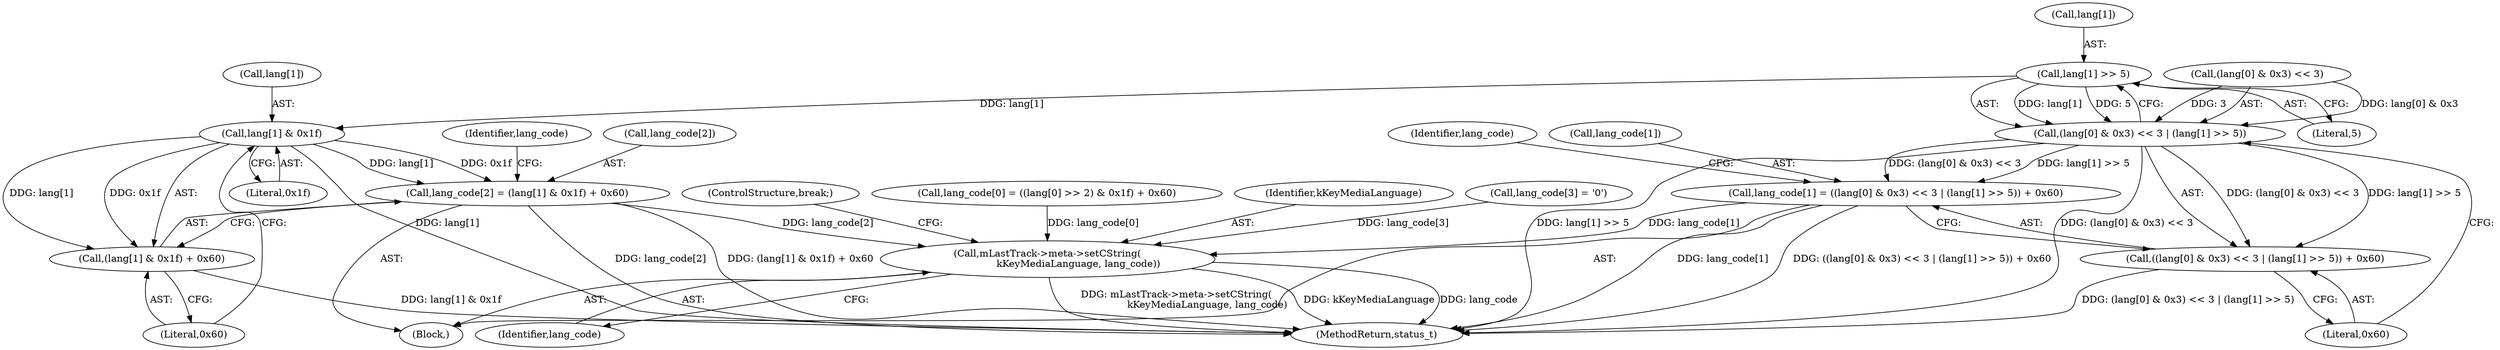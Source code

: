 digraph "0_Android_2674a7218eaa3c87f2ee26d26da5b9170e10f859@array" {
"1001341" [label="(Call,lang[1] >> 5)"];
"1001333" [label="(Call,(lang[0] & 0x3) << 3 | (lang[1] >> 5))"];
"1001328" [label="(Call,lang_code[1] = ((lang[0] & 0x3) << 3 | (lang[1] >> 5)) + 0x60)"];
"1001363" [label="(Call,mLastTrack->meta->setCString(\n                    kKeyMediaLanguage, lang_code))"];
"1001332" [label="(Call,((lang[0] & 0x3) << 3 | (lang[1] >> 5)) + 0x60)"];
"1001352" [label="(Call,lang[1] & 0x1f)"];
"1001347" [label="(Call,lang_code[2] = (lang[1] & 0x1f) + 0x60)"];
"1001351" [label="(Call,(lang[1] & 0x1f) + 0x60)"];
"1001357" [label="(Literal,0x60)"];
"1001348" [label="(Call,lang_code[2])"];
"1001332" [label="(Call,((lang[0] & 0x3) << 3 | (lang[1] >> 5)) + 0x60)"];
"1002927" [label="(MethodReturn,status_t)"];
"1001329" [label="(Call,lang_code[1])"];
"1001351" [label="(Call,(lang[1] & 0x1f) + 0x60)"];
"1001356" [label="(Literal,0x1f)"];
"1001358" [label="(Call,lang_code[3] = '\0')"];
"1001366" [label="(ControlStructure,break;)"];
"1001105" [label="(Block,)"];
"1001328" [label="(Call,lang_code[1] = ((lang[0] & 0x3) << 3 | (lang[1] >> 5)) + 0x60)"];
"1001345" [label="(Literal,5)"];
"1001333" [label="(Call,(lang[0] & 0x3) << 3 | (lang[1] >> 5))"];
"1001341" [label="(Call,lang[1] >> 5)"];
"1001334" [label="(Call,(lang[0] & 0x3) << 3)"];
"1001365" [label="(Identifier,lang_code)"];
"1001352" [label="(Call,lang[1] & 0x1f)"];
"1001360" [label="(Identifier,lang_code)"];
"1001315" [label="(Call,lang_code[0] = ((lang[0] >> 2) & 0x1f) + 0x60)"];
"1001364" [label="(Identifier,kKeyMediaLanguage)"];
"1001346" [label="(Literal,0x60)"];
"1001342" [label="(Call,lang[1])"];
"1001353" [label="(Call,lang[1])"];
"1001349" [label="(Identifier,lang_code)"];
"1001347" [label="(Call,lang_code[2] = (lang[1] & 0x1f) + 0x60)"];
"1001363" [label="(Call,mLastTrack->meta->setCString(\n                    kKeyMediaLanguage, lang_code))"];
"1001341" -> "1001333"  [label="AST: "];
"1001341" -> "1001345"  [label="CFG: "];
"1001342" -> "1001341"  [label="AST: "];
"1001345" -> "1001341"  [label="AST: "];
"1001333" -> "1001341"  [label="CFG: "];
"1001341" -> "1001333"  [label="DDG: lang[1]"];
"1001341" -> "1001333"  [label="DDG: 5"];
"1001341" -> "1001352"  [label="DDG: lang[1]"];
"1001333" -> "1001332"  [label="AST: "];
"1001334" -> "1001333"  [label="AST: "];
"1001346" -> "1001333"  [label="CFG: "];
"1001333" -> "1002927"  [label="DDG: lang[1] >> 5"];
"1001333" -> "1002927"  [label="DDG: (lang[0] & 0x3) << 3"];
"1001333" -> "1001328"  [label="DDG: (lang[0] & 0x3) << 3"];
"1001333" -> "1001328"  [label="DDG: lang[1] >> 5"];
"1001333" -> "1001332"  [label="DDG: (lang[0] & 0x3) << 3"];
"1001333" -> "1001332"  [label="DDG: lang[1] >> 5"];
"1001334" -> "1001333"  [label="DDG: lang[0] & 0x3"];
"1001334" -> "1001333"  [label="DDG: 3"];
"1001328" -> "1001105"  [label="AST: "];
"1001328" -> "1001332"  [label="CFG: "];
"1001329" -> "1001328"  [label="AST: "];
"1001332" -> "1001328"  [label="AST: "];
"1001349" -> "1001328"  [label="CFG: "];
"1001328" -> "1002927"  [label="DDG: lang_code[1]"];
"1001328" -> "1002927"  [label="DDG: ((lang[0] & 0x3) << 3 | (lang[1] >> 5)) + 0x60"];
"1001328" -> "1001363"  [label="DDG: lang_code[1]"];
"1001363" -> "1001105"  [label="AST: "];
"1001363" -> "1001365"  [label="CFG: "];
"1001364" -> "1001363"  [label="AST: "];
"1001365" -> "1001363"  [label="AST: "];
"1001366" -> "1001363"  [label="CFG: "];
"1001363" -> "1002927"  [label="DDG: mLastTrack->meta->setCString(\n                    kKeyMediaLanguage, lang_code)"];
"1001363" -> "1002927"  [label="DDG: kKeyMediaLanguage"];
"1001363" -> "1002927"  [label="DDG: lang_code"];
"1001358" -> "1001363"  [label="DDG: lang_code[3]"];
"1001315" -> "1001363"  [label="DDG: lang_code[0]"];
"1001347" -> "1001363"  [label="DDG: lang_code[2]"];
"1001332" -> "1001346"  [label="CFG: "];
"1001346" -> "1001332"  [label="AST: "];
"1001332" -> "1002927"  [label="DDG: (lang[0] & 0x3) << 3 | (lang[1] >> 5)"];
"1001352" -> "1001351"  [label="AST: "];
"1001352" -> "1001356"  [label="CFG: "];
"1001353" -> "1001352"  [label="AST: "];
"1001356" -> "1001352"  [label="AST: "];
"1001357" -> "1001352"  [label="CFG: "];
"1001352" -> "1002927"  [label="DDG: lang[1]"];
"1001352" -> "1001347"  [label="DDG: lang[1]"];
"1001352" -> "1001347"  [label="DDG: 0x1f"];
"1001352" -> "1001351"  [label="DDG: lang[1]"];
"1001352" -> "1001351"  [label="DDG: 0x1f"];
"1001347" -> "1001105"  [label="AST: "];
"1001347" -> "1001351"  [label="CFG: "];
"1001348" -> "1001347"  [label="AST: "];
"1001351" -> "1001347"  [label="AST: "];
"1001360" -> "1001347"  [label="CFG: "];
"1001347" -> "1002927"  [label="DDG: lang_code[2]"];
"1001347" -> "1002927"  [label="DDG: (lang[1] & 0x1f) + 0x60"];
"1001351" -> "1001357"  [label="CFG: "];
"1001357" -> "1001351"  [label="AST: "];
"1001351" -> "1002927"  [label="DDG: lang[1] & 0x1f"];
}
